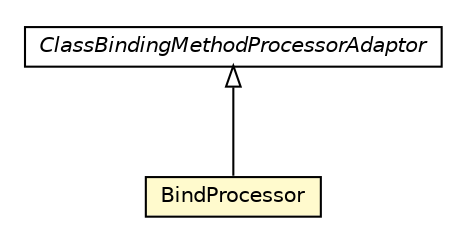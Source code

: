 #!/usr/local/bin/dot
#
# Class diagram 
# Generated by UMLGraph version 5.1 (http://www.umlgraph.org/)
#

digraph G {
	edge [fontname="Helvetica",fontsize=10,labelfontname="Helvetica",labelfontsize=10];
	node [fontname="Helvetica",fontsize=10,shape=plaintext];
	nodesep=0.25;
	ranksep=0.5;
	// org.androidtransfuse.analysis.module.ClassBindingMethodProcessorAdaptor
	c52057 [label=<<table title="org.androidtransfuse.analysis.module.ClassBindingMethodProcessorAdaptor" border="0" cellborder="1" cellspacing="0" cellpadding="2" port="p" href="./ClassBindingMethodProcessorAdaptor.html">
		<tr><td><table border="0" cellspacing="0" cellpadding="1">
<tr><td align="center" balign="center"><font face="Helvetica-Oblique"> ClassBindingMethodProcessorAdaptor </font></td></tr>
		</table></td></tr>
		</table>>, fontname="Helvetica", fontcolor="black", fontsize=10.0];
	// org.androidtransfuse.analysis.module.BindProcessor
	c52058 [label=<<table title="org.androidtransfuse.analysis.module.BindProcessor" border="0" cellborder="1" cellspacing="0" cellpadding="2" port="p" bgcolor="lemonChiffon" href="./BindProcessor.html">
		<tr><td><table border="0" cellspacing="0" cellpadding="1">
<tr><td align="center" balign="center"> BindProcessor </td></tr>
		</table></td></tr>
		</table>>, fontname="Helvetica", fontcolor="black", fontsize=10.0];
	//org.androidtransfuse.analysis.module.BindProcessor extends org.androidtransfuse.analysis.module.ClassBindingMethodProcessorAdaptor
	c52057:p -> c52058:p [dir=back,arrowtail=empty];
}

